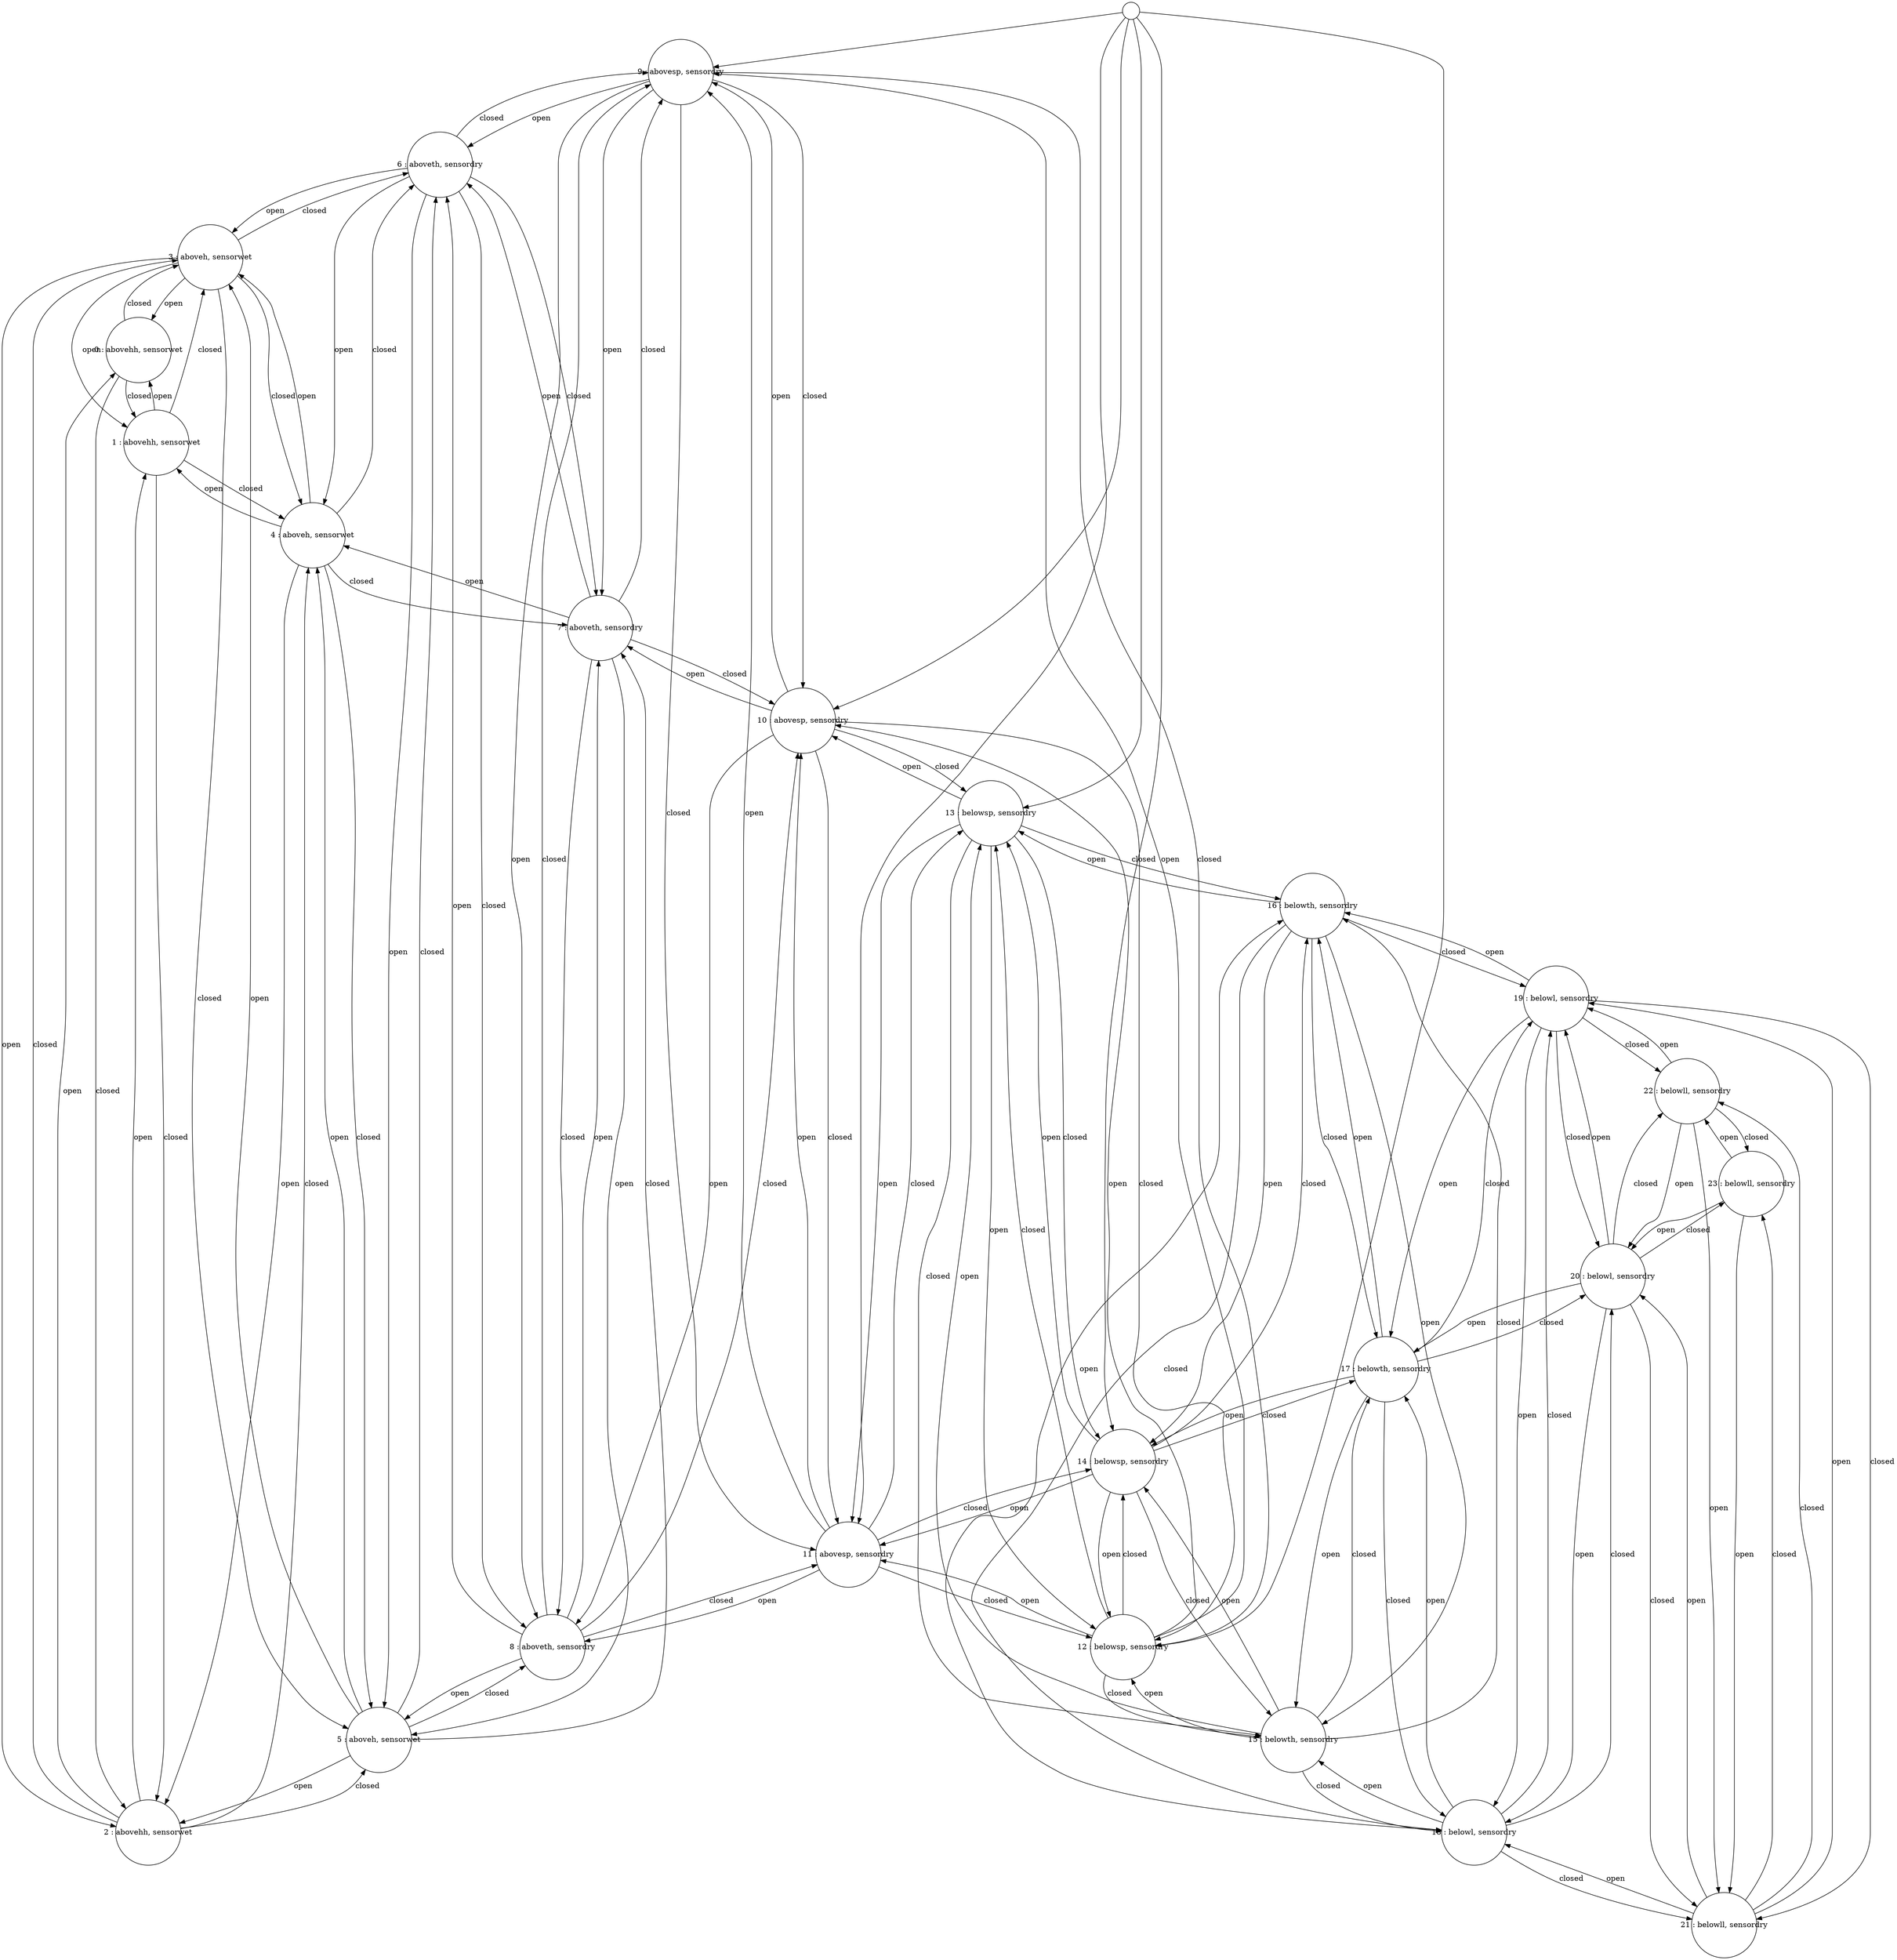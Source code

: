 # generated file
# command: dot -Tpng <filename> > filename.png
digraph Automaton {
    init [shape = circle, width=0.1, height=0.1, label=" "];
    node [fixedsize=true, width=1.7, height=1.7];
    0 [label = "0 : abovehh, sensorwet"] [shape=circle];
    1 [label = "1 : abovehh, sensorwet"] [shape=circle];
    2 [label = "2 : abovehh, sensorwet"] [shape=circle];
    3 [label = "3 : aboveh, sensorwet"] [shape=circle];
    4 [label = "4 : aboveh, sensorwet"] [shape=circle];
    5 [label = "5 : aboveh, sensorwet"] [shape=circle];
    6 [label = "6 : aboveth, sensordry"] [shape=circle];
    7 [label = "7 : aboveth, sensordry"] [shape=circle];
    8 [label = "8 : aboveth, sensordry"] [shape=circle];
    9 [label = "9 : abovesp, sensordry"] [shape=circle];
    init -> 9;
    10 [label = "10 : abovesp, sensordry"] [shape=circle];
    init -> 10;
    11 [label = "11 : abovesp, sensordry"] [shape=circle];
    init -> 11;
    12 [label = "12 : belowsp, sensordry"] [shape=circle];
    init -> 12;
    13 [label = "13 : belowsp, sensordry"] [shape=circle];
    init -> 13;
    14 [label = "14 : belowsp, sensordry"] [shape=circle];
    init -> 14;
    15 [label = "15 : belowth, sensordry"] [shape=circle];
    16 [label = "16 : belowth, sensordry"] [shape=circle];
    17 [label = "17 : belowth, sensordry"] [shape=circle];
    18 [label = "18 : belowl, sensordry"] [shape=circle];
    19 [label = "19 : belowl, sensordry"] [shape=circle];
    20 [label = "20 : belowl, sensordry"] [shape=circle];
    21 [label = "21 : belowll, sensordry"] [shape=circle];
    22 [label = "22 : belowll, sensordry"] [shape=circle];
    23 [label = "23 : belowll, sensordry"] [shape=circle];
    0 -> 1 [label = "closed"];
    0 -> 2 [label = "closed"];
    0 -> 3 [label = "closed"];
    1 -> 0 [label = "open"];
    1 -> 2 [label = "closed"];
    1 -> 3 [label = "closed"];
    1 -> 4 [label = "closed"];
    2 -> 0 [label = "open"];
    2 -> 1 [label = "open"];
    2 -> 3 [label = "closed"];
    2 -> 4 [label = "closed"];
    2 -> 5 [label = "closed"];
    3 -> 0 [label = "open"];
    3 -> 1 [label = "open"];
    3 -> 2 [label = "open"];
    3 -> 4 [label = "closed"];
    3 -> 5 [label = "closed"];
    3 -> 6 [label = "closed"];
    4 -> 1 [label = "open"];
    4 -> 2 [label = "open"];
    4 -> 3 [label = "open"];
    4 -> 5 [label = "closed"];
    4 -> 6 [label = "closed"];
    4 -> 7 [label = "closed"];
    5 -> 2 [label = "open"];
    5 -> 3 [label = "open"];
    5 -> 4 [label = "open"];
    5 -> 6 [label = "closed"];
    5 -> 7 [label = "closed"];
    5 -> 8 [label = "closed"];
    6 -> 3 [label = "open"];
    6 -> 4 [label = "open"];
    6 -> 5 [label = "open"];
    6 -> 7 [label = "closed"];
    6 -> 8 [label = "closed"];
    6 -> 9 [label = "closed"];
    7 -> 4 [label = "open"];
    7 -> 5 [label = "open"];
    7 -> 6 [label = "open"];
    7 -> 8 [label = "closed"];
    7 -> 9 [label = "closed"];
    7 -> 10 [label = "closed"];
    8 -> 5 [label = "open"];
    8 -> 6 [label = "open"];
    8 -> 7 [label = "open"];
    8 -> 9 [label = "closed"];
    8 -> 10 [label = "closed"];
    8 -> 11 [label = "closed"];
    9 -> 6 [label = "open"];
    9 -> 7 [label = "open"];
    9 -> 8 [label = "open"];
    9 -> 10 [label = "closed"];
    9 -> 11 [label = "closed"];
    9 -> 12 [label = "closed"];
    10 -> 7 [label = "open"];
    10 -> 8 [label = "open"];
    10 -> 9 [label = "open"];
    10 -> 11 [label = "closed"];
    10 -> 12 [label = "closed"];
    10 -> 13 [label = "closed"];
    11 -> 8 [label = "open"];
    11 -> 9 [label = "open"];
    11 -> 10 [label = "open"];
    11 -> 12 [label = "closed"];
    11 -> 13 [label = "closed"];
    11 -> 14 [label = "closed"];
    12 -> 9 [label = "open"];
    12 -> 10 [label = "open"];
    12 -> 11 [label = "open"];
    12 -> 13 [label = "closed"];
    12 -> 14 [label = "closed"];
    12 -> 15 [label = "closed"];
    13 -> 10 [label = "open"];
    13 -> 11 [label = "open"];
    13 -> 12 [label = "open"];
    13 -> 14 [label = "closed"];
    13 -> 15 [label = "closed"];
    13 -> 16 [label = "closed"];
    14 -> 11 [label = "open"];
    14 -> 12 [label = "open"];
    14 -> 13 [label = "open"];
    14 -> 15 [label = "closed"];
    14 -> 16 [label = "closed"];
    14 -> 17 [label = "closed"];
    15 -> 12 [label = "open"];
    15 -> 13 [label = "open"];
    15 -> 14 [label = "open"];
    15 -> 16 [label = "closed"];
    15 -> 17 [label = "closed"];
    15 -> 18 [label = "closed"];
    16 -> 13 [label = "open"];
    16 -> 14 [label = "open"];
    16 -> 15 [label = "open"];
    16 -> 17 [label = "closed"];
    16 -> 18 [label = "closed"];
    16 -> 19 [label = "closed"];
    17 -> 14 [label = "open"];
    17 -> 15 [label = "open"];
    17 -> 16 [label = "open"];
    17 -> 18 [label = "closed"];
    17 -> 19 [label = "closed"];
    17 -> 20 [label = "closed"];
    18 -> 15 [label = "open"];
    18 -> 16 [label = "open"];
    18 -> 17 [label = "open"];
    18 -> 19 [label = "closed"];
    18 -> 20 [label = "closed"];
    18 -> 21 [label = "closed"];
    19 -> 16 [label = "open"];
    19 -> 17 [label = "open"];
    19 -> 18 [label = "open"];
    19 -> 20 [label = "closed"];
    19 -> 21 [label = "closed"];
    19 -> 22 [label = "closed"];
    20 -> 17 [label = "open"];
    20 -> 18 [label = "open"];
    20 -> 19 [label = "open"];
    20 -> 21 [label = "closed"];
    20 -> 22 [label = "closed"];
    20 -> 23 [label = "closed"];
    21 -> 18 [label = "open"];
    21 -> 19 [label = "open"];
    21 -> 20 [label = "open"];
    21 -> 22 [label = "closed"];
    21 -> 23 [label = "closed"];
    22 -> 19 [label = "open"];
    22 -> 20 [label = "open"];
    22 -> 21 [label = "open"];
    22 -> 23 [label = "closed"];
    23 -> 20 [label = "open"];
    23 -> 21 [label = "open"];
    23 -> 22 [label = "open"];
}
